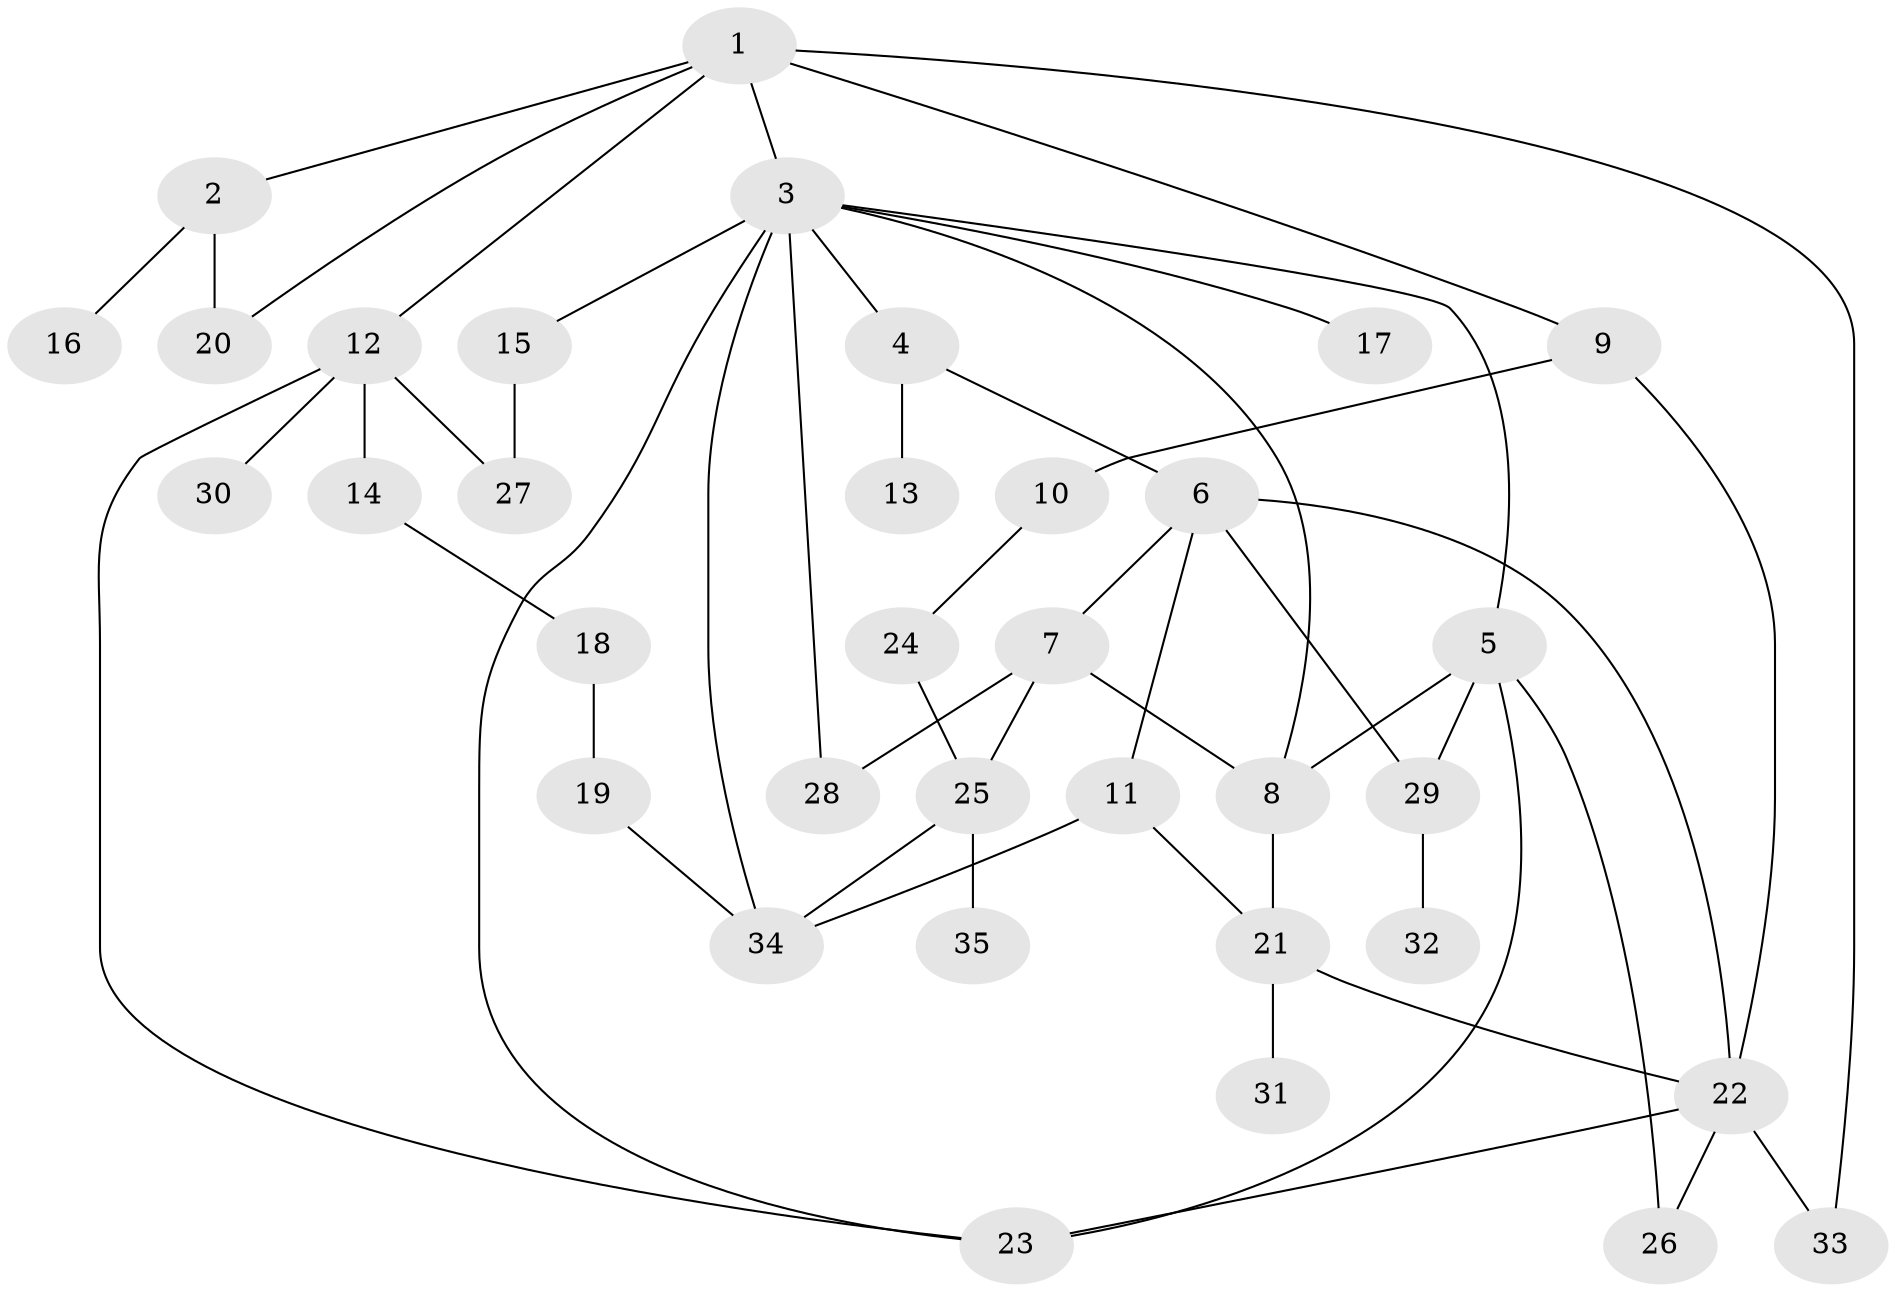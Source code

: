 // original degree distribution, {6: 0.05714285714285714, 3: 0.21428571428571427, 9: 0.014285714285714285, 4: 0.11428571428571428, 1: 0.24285714285714285, 2: 0.34285714285714286, 5: 0.014285714285714285}
// Generated by graph-tools (version 1.1) at 2025/48/03/04/25 22:48:45]
// undirected, 35 vertices, 52 edges
graph export_dot {
  node [color=gray90,style=filled];
  1;
  2;
  3;
  4;
  5;
  6;
  7;
  8;
  9;
  10;
  11;
  12;
  13;
  14;
  15;
  16;
  17;
  18;
  19;
  20;
  21;
  22;
  23;
  24;
  25;
  26;
  27;
  28;
  29;
  30;
  31;
  32;
  33;
  34;
  35;
  1 -- 2 [weight=1.0];
  1 -- 3 [weight=1.0];
  1 -- 9 [weight=1.0];
  1 -- 12 [weight=1.0];
  1 -- 20 [weight=1.0];
  1 -- 33 [weight=1.0];
  2 -- 16 [weight=1.0];
  2 -- 20 [weight=1.0];
  3 -- 4 [weight=1.0];
  3 -- 5 [weight=1.0];
  3 -- 8 [weight=1.0];
  3 -- 15 [weight=1.0];
  3 -- 17 [weight=1.0];
  3 -- 23 [weight=1.0];
  3 -- 28 [weight=1.0];
  3 -- 34 [weight=1.0];
  4 -- 6 [weight=1.0];
  4 -- 13 [weight=1.0];
  5 -- 8 [weight=1.0];
  5 -- 23 [weight=1.0];
  5 -- 26 [weight=1.0];
  5 -- 29 [weight=1.0];
  6 -- 7 [weight=1.0];
  6 -- 11 [weight=1.0];
  6 -- 22 [weight=1.0];
  6 -- 29 [weight=1.0];
  7 -- 8 [weight=1.0];
  7 -- 25 [weight=2.0];
  7 -- 28 [weight=1.0];
  8 -- 21 [weight=1.0];
  9 -- 10 [weight=1.0];
  9 -- 22 [weight=1.0];
  10 -- 24 [weight=1.0];
  11 -- 21 [weight=1.0];
  11 -- 34 [weight=1.0];
  12 -- 14 [weight=1.0];
  12 -- 23 [weight=1.0];
  12 -- 27 [weight=1.0];
  12 -- 30 [weight=2.0];
  14 -- 18 [weight=1.0];
  15 -- 27 [weight=1.0];
  18 -- 19 [weight=2.0];
  19 -- 34 [weight=1.0];
  21 -- 22 [weight=1.0];
  21 -- 31 [weight=1.0];
  22 -- 23 [weight=1.0];
  22 -- 26 [weight=1.0];
  22 -- 33 [weight=1.0];
  24 -- 25 [weight=1.0];
  25 -- 34 [weight=1.0];
  25 -- 35 [weight=3.0];
  29 -- 32 [weight=1.0];
}
